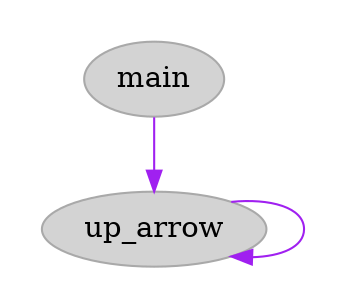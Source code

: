 digraph G {
  compound=true
  subgraph cluster_ {
    peripheries=0
    cluster_0[label="main",shape=oval,color=darkgray,style=filled,fillcolor=lightgray]
    cluster_1[label="up_arrow",shape=oval,color=darkgray,style=filled,fillcolor=lightgray]
    cluster_0 -> cluster_1 [color=purple]
    cluster_1 -> cluster_1 [color=purple]
  }
}

